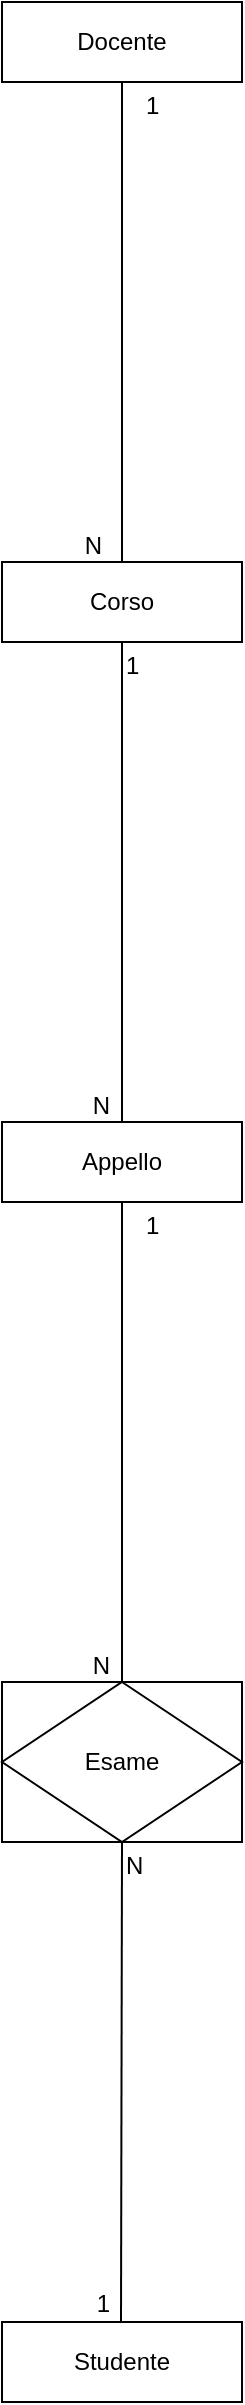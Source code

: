 <mxfile version="14.6.10" type="github"><diagram id="q3OTUVdmAsO3f6seWJCk" name="Page-1"><mxGraphModel dx="1422" dy="1989" grid="1" gridSize="10" guides="1" tooltips="1" connect="1" arrows="1" fold="1" page="1" pageScale="1" pageWidth="827" pageHeight="1169" math="0" shadow="0"><root><mxCell id="0"/><mxCell id="1" parent="0"/><mxCell id="z0onWzZ4aTKx_703yP7t-1" value="Appello" style="whiteSpace=wrap;html=1;align=center;" vertex="1" parent="1"><mxGeometry x="360" y="320" width="120" height="40" as="geometry"/></mxCell><mxCell id="z0onWzZ4aTKx_703yP7t-3" value="&lt;div&gt;Docente&lt;/div&gt;" style="whiteSpace=wrap;html=1;align=center;" vertex="1" parent="1"><mxGeometry x="360" y="-240" width="120" height="40" as="geometry"/></mxCell><mxCell id="z0onWzZ4aTKx_703yP7t-4" value="&lt;div&gt;Corso&lt;/div&gt;" style="whiteSpace=wrap;html=1;align=center;" vertex="1" parent="1"><mxGeometry x="360" y="40" width="120" height="40" as="geometry"/></mxCell><mxCell id="z0onWzZ4aTKx_703yP7t-5" value="&lt;div&gt;Studente&lt;/div&gt;" style="whiteSpace=wrap;html=1;align=center;" vertex="1" parent="1"><mxGeometry x="360" y="920" width="120" height="40" as="geometry"/></mxCell><mxCell id="z0onWzZ4aTKx_703yP7t-14" value="" style="endArrow=none;html=1;rounded=0;edgeStyle=orthogonalEdgeStyle;exitX=0.5;exitY=1;exitDx=0;exitDy=0;entryX=0.5;entryY=0;entryDx=0;entryDy=0;" edge="1" parent="1" source="z0onWzZ4aTKx_703yP7t-4" target="z0onWzZ4aTKx_703yP7t-1"><mxGeometry relative="1" as="geometry"><mxPoint x="490" y="390" as="sourcePoint"/><mxPoint x="650" y="390" as="targetPoint"/></mxGeometry></mxCell><mxCell id="z0onWzZ4aTKx_703yP7t-15" value="1" style="resizable=0;html=1;align=left;verticalAlign=bottom;" connectable="0" vertex="1" parent="z0onWzZ4aTKx_703yP7t-14"><mxGeometry x="-1" relative="1" as="geometry"><mxPoint y="20" as="offset"/></mxGeometry></mxCell><mxCell id="z0onWzZ4aTKx_703yP7t-16" value="N" style="resizable=0;html=1;align=right;verticalAlign=bottom;" connectable="0" vertex="1" parent="z0onWzZ4aTKx_703yP7t-14"><mxGeometry x="1" relative="1" as="geometry"><mxPoint x="-6" as="offset"/></mxGeometry></mxCell><mxCell id="z0onWzZ4aTKx_703yP7t-17" value="" style="endArrow=none;html=1;rounded=0;edgeStyle=orthogonalEdgeStyle;exitX=0.5;exitY=1;exitDx=0;exitDy=0;entryX=0.5;entryY=0;entryDx=0;entryDy=0;" edge="1" parent="1" source="z0onWzZ4aTKx_703yP7t-3" target="z0onWzZ4aTKx_703yP7t-4"><mxGeometry relative="1" as="geometry"><mxPoint x="430" y="90" as="sourcePoint"/><mxPoint x="414" y="30" as="targetPoint"/></mxGeometry></mxCell><mxCell id="z0onWzZ4aTKx_703yP7t-18" value="1" style="resizable=0;html=1;align=left;verticalAlign=bottom;" connectable="0" vertex="1" parent="z0onWzZ4aTKx_703yP7t-17"><mxGeometry x="-1" relative="1" as="geometry"><mxPoint x="10" y="20" as="offset"/></mxGeometry></mxCell><mxCell id="z0onWzZ4aTKx_703yP7t-19" value="N" style="resizable=0;html=1;align=right;verticalAlign=bottom;" connectable="0" vertex="1" parent="z0onWzZ4aTKx_703yP7t-17"><mxGeometry x="1" relative="1" as="geometry"><mxPoint x="-10" as="offset"/></mxGeometry></mxCell><mxCell id="z0onWzZ4aTKx_703yP7t-21" value="Esame" style="shape=associativeEntity;whiteSpace=wrap;html=1;align=center;" vertex="1" parent="1"><mxGeometry x="360" y="600" width="120" height="80" as="geometry"/></mxCell><mxCell id="z0onWzZ4aTKx_703yP7t-22" value="" style="endArrow=none;html=1;rounded=0;edgeStyle=orthogonalEdgeStyle;entryX=0.5;entryY=0;entryDx=0;entryDy=0;" edge="1" parent="1" source="z0onWzZ4aTKx_703yP7t-1" target="z0onWzZ4aTKx_703yP7t-21"><mxGeometry relative="1" as="geometry"><mxPoint x="420" y="520" as="sourcePoint"/><mxPoint x="530" y="670" as="targetPoint"/></mxGeometry></mxCell><mxCell id="z0onWzZ4aTKx_703yP7t-23" value="1" style="resizable=0;html=1;align=left;verticalAlign=bottom;" connectable="0" vertex="1" parent="z0onWzZ4aTKx_703yP7t-22"><mxGeometry x="-1" relative="1" as="geometry"><mxPoint x="10" y="20" as="offset"/></mxGeometry></mxCell><mxCell id="z0onWzZ4aTKx_703yP7t-24" value="N" style="resizable=0;html=1;align=right;verticalAlign=bottom;" connectable="0" vertex="1" parent="z0onWzZ4aTKx_703yP7t-22"><mxGeometry x="1" relative="1" as="geometry"><mxPoint x="-6" as="offset"/></mxGeometry></mxCell><mxCell id="z0onWzZ4aTKx_703yP7t-25" value="" style="endArrow=none;html=1;rounded=0;edgeStyle=orthogonalEdgeStyle;entryX=0.5;entryY=0;entryDx=0;entryDy=0;exitX=0.5;exitY=1;exitDx=0;exitDy=0;" edge="1" parent="1" source="z0onWzZ4aTKx_703yP7t-21"><mxGeometry relative="1" as="geometry"><mxPoint x="419.5" y="760" as="sourcePoint"/><mxPoint x="419.5" y="920" as="targetPoint"/></mxGeometry></mxCell><mxCell id="z0onWzZ4aTKx_703yP7t-26" value="N" style="resizable=0;html=1;align=left;verticalAlign=bottom;" connectable="0" vertex="1" parent="z0onWzZ4aTKx_703yP7t-25"><mxGeometry x="-1" relative="1" as="geometry"><mxPoint y="20" as="offset"/></mxGeometry></mxCell><mxCell id="z0onWzZ4aTKx_703yP7t-27" value="1" style="resizable=0;html=1;align=right;verticalAlign=bottom;" connectable="0" vertex="1" parent="z0onWzZ4aTKx_703yP7t-25"><mxGeometry x="1" relative="1" as="geometry"><mxPoint x="-5" as="offset"/></mxGeometry></mxCell></root></mxGraphModel></diagram></mxfile>